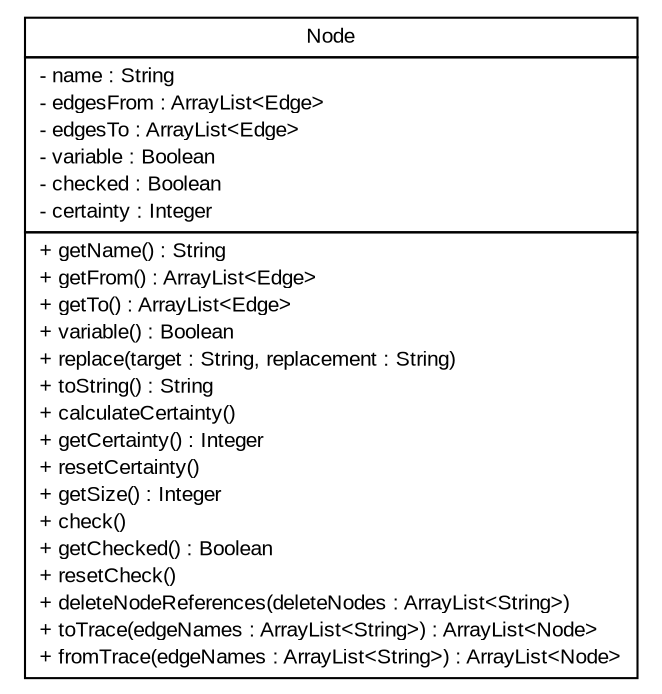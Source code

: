 #!/usr/local/bin/dot
#
# Class diagram 
# Generated by UMLGraph version 5.2 (http://www.umlgraph.org/)
#

digraph G {
	edge [fontname="arial",fontsize=10,labelfontname="arial",labelfontsize=10];
	node [fontname="arial",fontsize=10,shape=plaintext];
	nodesep=0.25;
	ranksep=0.5;
	// model.Node
	c1199 [label=<<table title="model.Node" border="0" cellborder="1" cellspacing="0" cellpadding="2" port="p" href="./Node.html">
		<tr><td><table border="0" cellspacing="0" cellpadding="1">
<tr><td align="center" balign="center"> Node </td></tr>
		</table></td></tr>
		<tr><td><table border="0" cellspacing="0" cellpadding="1">
<tr><td align="left" balign="left"> - name : String </td></tr>
<tr><td align="left" balign="left"> - edgesFrom : ArrayList&lt;Edge&gt; </td></tr>
<tr><td align="left" balign="left"> - edgesTo : ArrayList&lt;Edge&gt; </td></tr>
<tr><td align="left" balign="left"> - variable : Boolean </td></tr>
<tr><td align="left" balign="left"> - checked : Boolean </td></tr>
<tr><td align="left" balign="left"> - certainty : Integer </td></tr>
		</table></td></tr>
		<tr><td><table border="0" cellspacing="0" cellpadding="1">
<tr><td align="left" balign="left"> + getName() : String </td></tr>
<tr><td align="left" balign="left"> + getFrom() : ArrayList&lt;Edge&gt; </td></tr>
<tr><td align="left" balign="left"> + getTo() : ArrayList&lt;Edge&gt; </td></tr>
<tr><td align="left" balign="left"> + variable() : Boolean </td></tr>
<tr><td align="left" balign="left"> + replace(target : String, replacement : String) </td></tr>
<tr><td align="left" balign="left"> + toString() : String </td></tr>
<tr><td align="left" balign="left"> + calculateCertainty() </td></tr>
<tr><td align="left" balign="left"> + getCertainty() : Integer </td></tr>
<tr><td align="left" balign="left"> + resetCertainty() </td></tr>
<tr><td align="left" balign="left"> + getSize() : Integer </td></tr>
<tr><td align="left" balign="left"> + check() </td></tr>
<tr><td align="left" balign="left"> + getChecked() : Boolean </td></tr>
<tr><td align="left" balign="left"> + resetCheck() </td></tr>
<tr><td align="left" balign="left"> + deleteNodeReferences(deleteNodes : ArrayList&lt;String&gt;) </td></tr>
<tr><td align="left" balign="left"> + toTrace(edgeNames : ArrayList&lt;String&gt;) : ArrayList&lt;Node&gt; </td></tr>
<tr><td align="left" balign="left"> + fromTrace(edgeNames : ArrayList&lt;String&gt;) : ArrayList&lt;Node&gt; </td></tr>
		</table></td></tr>
		</table>>, fontname="arial", fontcolor="black", fontsize=10.0];
}

